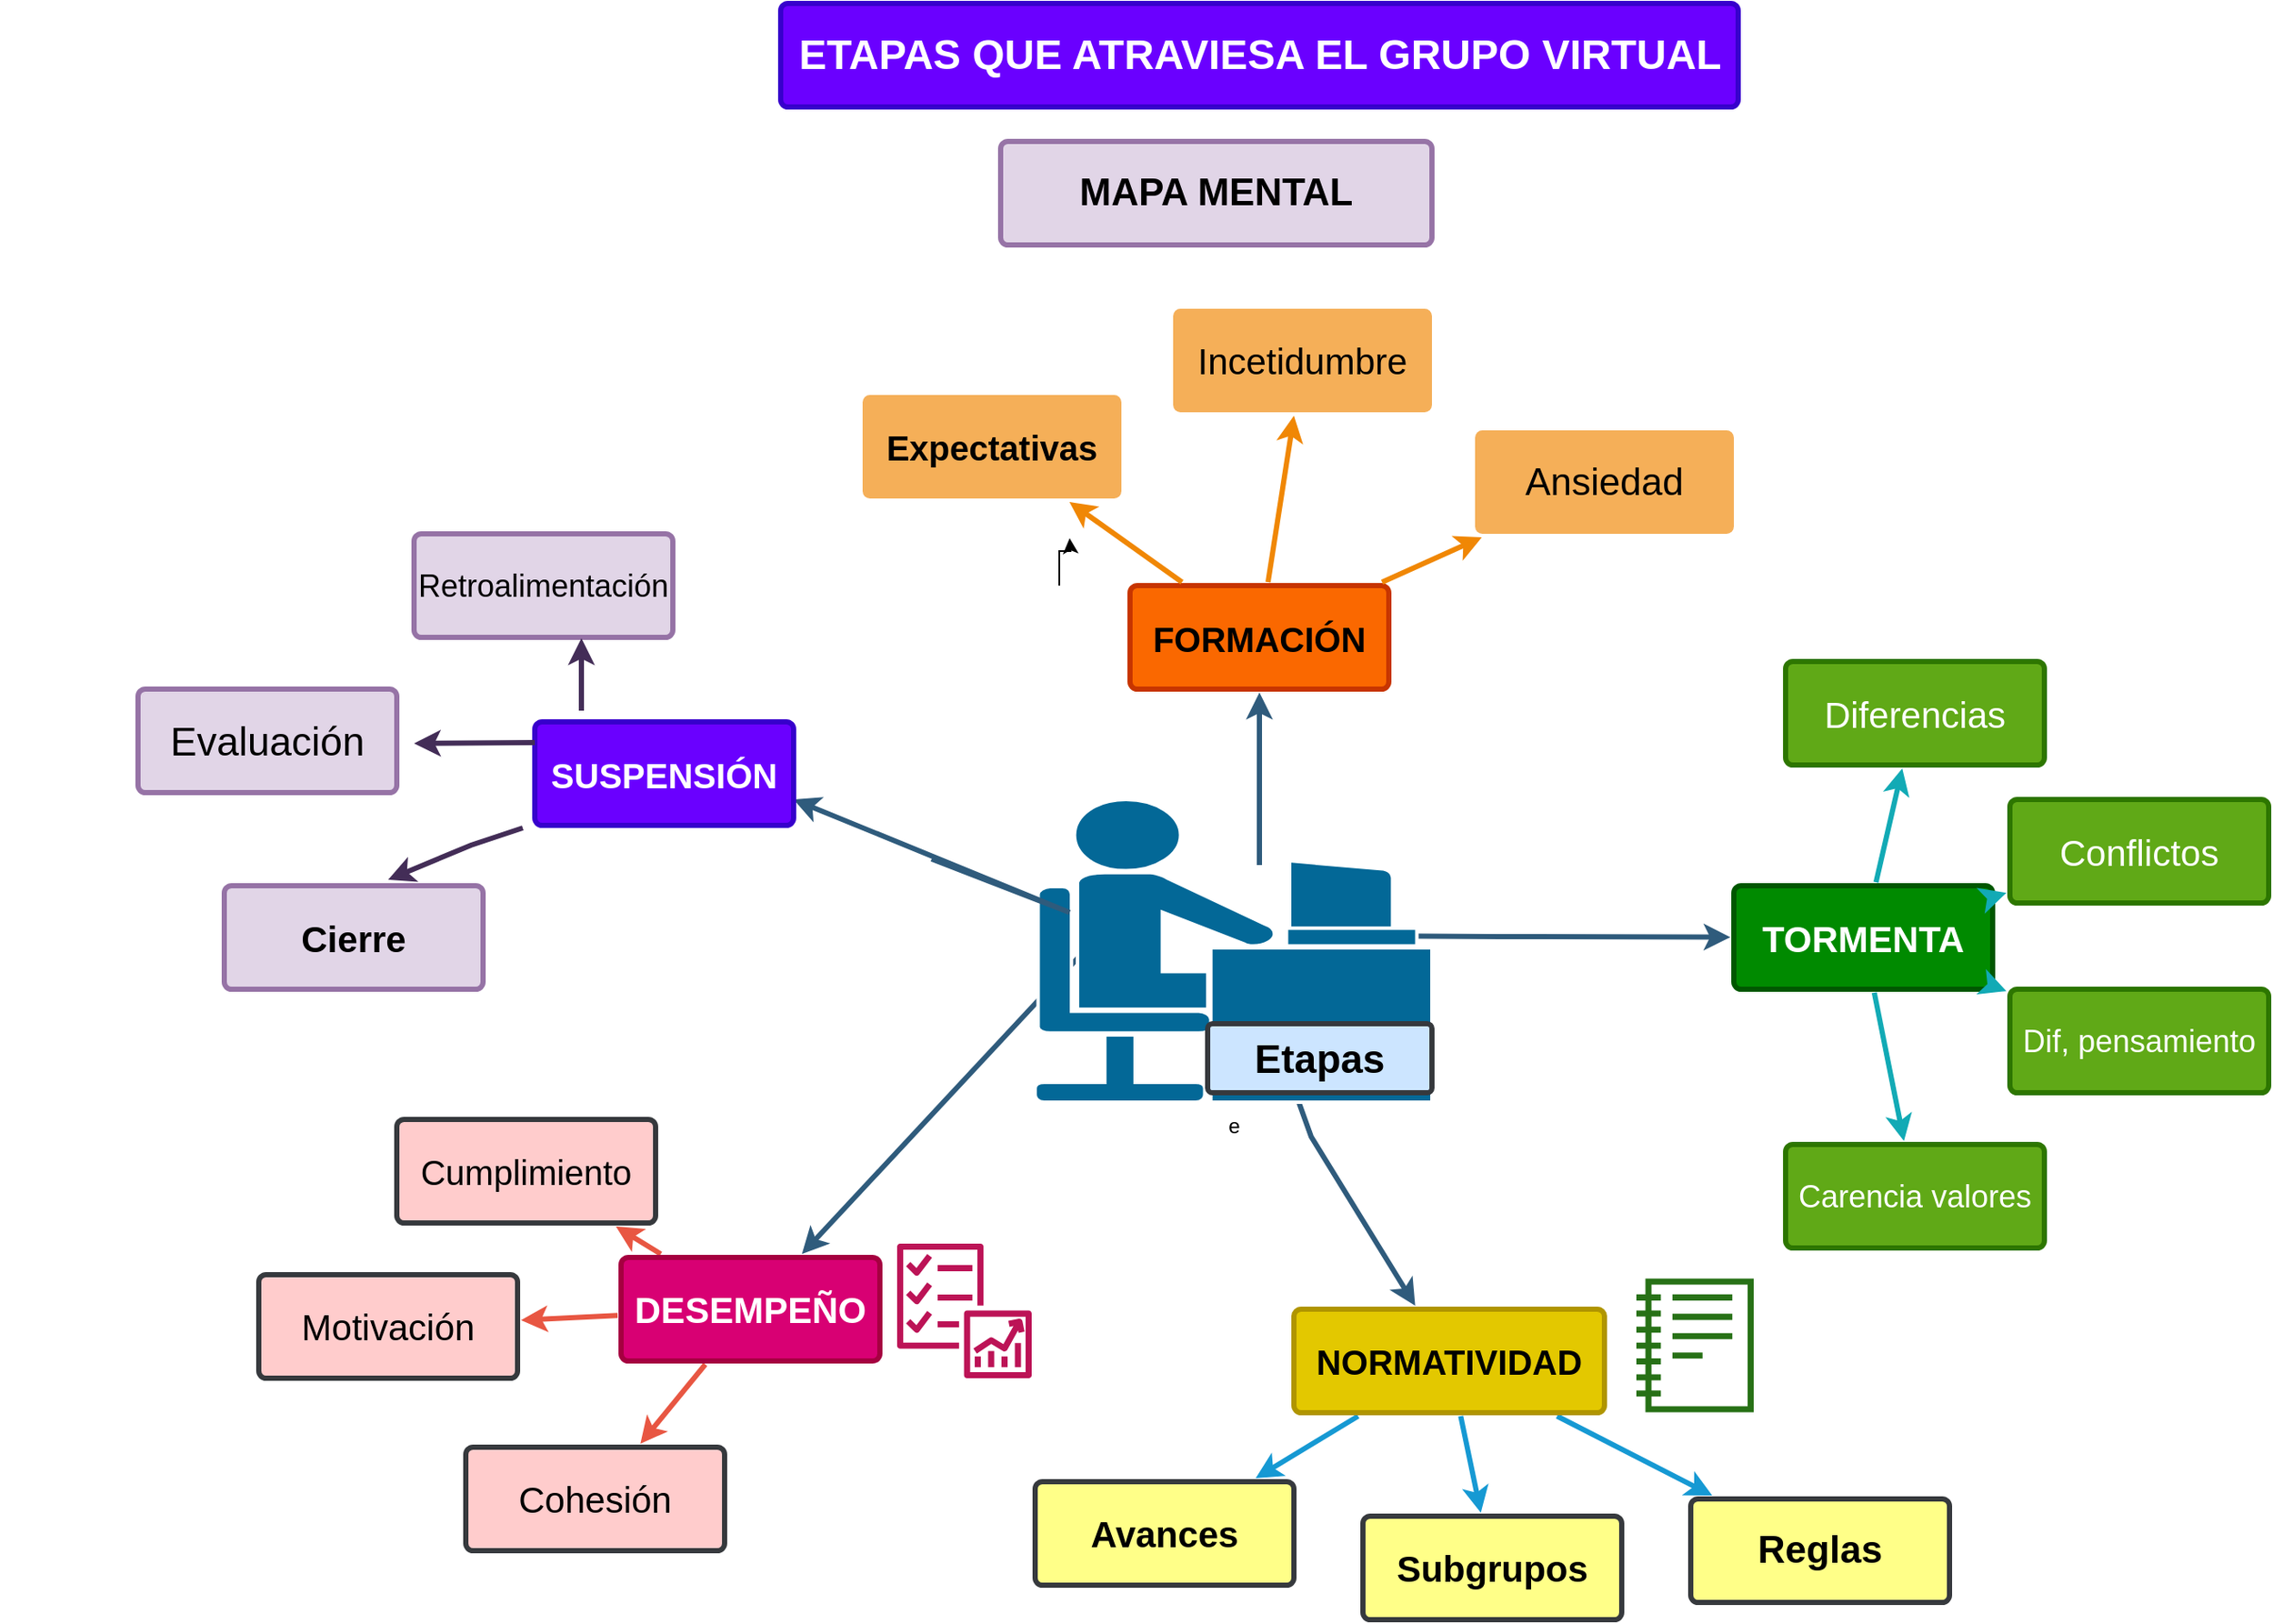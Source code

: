 <mxfile version="13.6.2" type="github">
  <diagram id="6a731a19-8d31-9384-78a2-239565b7b9f0" name="Page-1">
    <mxGraphModel dx="2616" dy="1630" grid="1" gridSize="10" guides="1" tooltips="1" connect="1" arrows="1" fold="1" page="1" pageScale="1" pageWidth="1169" pageHeight="827" background="#ffffff" math="0" shadow="0">
      <root>
        <mxCell id="0" />
        <mxCell id="1" parent="0" />
        <mxCell id="1745" value="" style="edgeStyle=none;rounded=0;jumpStyle=none;html=1;shadow=0;labelBackgroundColor=none;startArrow=none;startFill=0;endArrow=classic;endFill=1;jettySize=auto;orthogonalLoop=1;strokeColor=#2F5B7C;strokeWidth=3;fontFamily=Helvetica;fontSize=16;fontColor=#23445D;spacing=5;" parent="1" target="1764" edge="1">
          <mxGeometry relative="1" as="geometry">
            <mxPoint x="570" y="389.5" as="sourcePoint" />
            <Array as="points">
              <mxPoint x="570" y="347" />
            </Array>
          </mxGeometry>
        </mxCell>
        <mxCell id="1746" value="" style="edgeStyle=none;rounded=0;jumpStyle=none;html=1;shadow=0;labelBackgroundColor=none;startArrow=none;startFill=0;endArrow=classic;endFill=1;jettySize=auto;orthogonalLoop=1;strokeColor=#2F5B7C;strokeWidth=3;fontFamily=Helvetica;fontSize=16;fontColor=#23445D;spacing=5;" parent="1" target="1771" edge="1">
          <mxGeometry relative="1" as="geometry">
            <mxPoint x="647" y="430.607" as="sourcePoint" />
            <Array as="points">
              <mxPoint x="710" y="431" />
            </Array>
          </mxGeometry>
        </mxCell>
        <mxCell id="1747" value="" style="edgeStyle=none;rounded=0;jumpStyle=none;html=1;shadow=0;labelBackgroundColor=none;startArrow=none;startFill=0;endArrow=classic;endFill=1;jettySize=auto;orthogonalLoop=1;strokeColor=#2F5B7C;strokeWidth=3;fontFamily=Helvetica;fontSize=16;fontColor=#23445D;spacing=5;" parent="1" target="1760" edge="1">
          <mxGeometry relative="1" as="geometry">
            <mxPoint x="570" y="463.5" as="sourcePoint" />
            <Array as="points">
              <mxPoint x="600" y="547" />
            </Array>
          </mxGeometry>
        </mxCell>
        <mxCell id="1748" value="" style="edgeStyle=none;rounded=0;jumpStyle=none;html=1;shadow=0;labelBackgroundColor=none;startArrow=none;startFill=0;endArrow=classic;endFill=1;jettySize=auto;orthogonalLoop=1;strokeColor=#2F5B7C;strokeWidth=3;fontFamily=Helvetica;fontSize=16;fontColor=#23445D;spacing=5;" parent="1" target="1753" edge="1">
          <mxGeometry relative="1" as="geometry">
            <mxPoint x="480" y="427" as="sourcePoint" />
            <mxPoint x="350" y="551.5" as="targetPoint" />
          </mxGeometry>
        </mxCell>
        <mxCell id="1750" value="" style="edgeStyle=none;rounded=1;jumpStyle=none;html=1;shadow=0;labelBackgroundColor=none;startArrow=none;startFill=0;jettySize=auto;orthogonalLoop=1;strokeColor=#E85642;strokeWidth=3;fontFamily=Helvetica;fontSize=14;fontColor=#FFFFFF;spacing=5;fontStyle=1;fillColor=#b0e3e6;" parent="1" source="1753" target="1756" edge="1">
          <mxGeometry relative="1" as="geometry" />
        </mxCell>
        <mxCell id="1751" value="" style="edgeStyle=none;rounded=1;jumpStyle=none;html=1;shadow=0;labelBackgroundColor=none;startArrow=none;startFill=0;jettySize=auto;orthogonalLoop=1;strokeColor=#E85642;strokeWidth=3;fontFamily=Helvetica;fontSize=14;fontColor=#FFFFFF;spacing=5;fontStyle=1;fillColor=#b0e3e6;" parent="1" source="1753" target="1755" edge="1">
          <mxGeometry relative="1" as="geometry" />
        </mxCell>
        <mxCell id="1752" value="" style="edgeStyle=none;rounded=1;jumpStyle=none;html=1;shadow=0;labelBackgroundColor=none;startArrow=none;startFill=0;jettySize=auto;orthogonalLoop=1;strokeColor=#E85642;strokeWidth=3;fontFamily=Helvetica;fontSize=14;fontColor=#FFFFFF;spacing=5;fontStyle=1;fillColor=#b0e3e6;" parent="1" source="1753" target="1754" edge="1">
          <mxGeometry relative="1" as="geometry" />
        </mxCell>
        <mxCell id="1753" value="DESEMPEÑO" style="rounded=1;whiteSpace=wrap;html=1;shadow=0;labelBackgroundColor=none;strokeColor=#A50040;strokeWidth=3;fillColor=#d80073;fontFamily=Helvetica;fontSize=21;fontColor=#ffffff;align=center;spacing=5;fontStyle=1;arcSize=7;perimeterSpacing=2;" parent="1" vertex="1">
          <mxGeometry x="200" y="617" width="150" height="60" as="geometry" />
        </mxCell>
        <mxCell id="1754" value="Cohesión" style="rounded=1;whiteSpace=wrap;html=1;shadow=0;labelBackgroundColor=none;strokeColor=#36393d;strokeWidth=3;fillColor=#ffcccc;fontFamily=Helvetica;fontSize=21;align=center;spacing=5;fontStyle=0;arcSize=7;perimeterSpacing=2;" parent="1" vertex="1">
          <mxGeometry x="110" y="727" width="150" height="60" as="geometry" />
        </mxCell>
        <mxCell id="1755" value="Motivación" style="rounded=1;whiteSpace=wrap;html=1;shadow=0;labelBackgroundColor=none;strokeColor=#36393d;strokeWidth=3;fillColor=#ffcccc;fontFamily=Helvetica;fontSize=21;align=center;spacing=5;fontStyle=0;arcSize=7;perimeterSpacing=2;" parent="1" vertex="1">
          <mxGeometry x="-10" y="627" width="150" height="60" as="geometry" />
        </mxCell>
        <mxCell id="1756" value="Cumplimiento" style="rounded=1;whiteSpace=wrap;html=1;shadow=0;labelBackgroundColor=none;strokeColor=#36393d;strokeWidth=3;fillColor=#ffcccc;fontFamily=Helvetica;fontSize=20;align=center;spacing=5;fontStyle=0;arcSize=7;perimeterSpacing=2;" parent="1" vertex="1">
          <mxGeometry x="70" y="537" width="150" height="60" as="geometry" />
        </mxCell>
        <mxCell id="1757" value="" style="edgeStyle=none;rounded=0;jumpStyle=none;html=1;shadow=0;labelBackgroundColor=none;startArrow=none;startFill=0;endArrow=classic;endFill=1;jettySize=auto;orthogonalLoop=1;strokeColor=#1699D3;strokeWidth=3;fontFamily=Helvetica;fontSize=14;fontColor=#FFFFFF;spacing=5;" parent="1" source="1760" target="1763" edge="1">
          <mxGeometry relative="1" as="geometry" />
        </mxCell>
        <mxCell id="1758" value="" style="edgeStyle=none;rounded=0;jumpStyle=none;html=1;shadow=0;labelBackgroundColor=none;startArrow=none;startFill=0;endArrow=classic;endFill=1;jettySize=auto;orthogonalLoop=1;strokeColor=#1699D3;strokeWidth=3;fontFamily=Helvetica;fontSize=14;fontColor=#FFFFFF;spacing=5;" parent="1" source="1760" target="1762" edge="1">
          <mxGeometry relative="1" as="geometry" />
        </mxCell>
        <mxCell id="1759" value="" style="edgeStyle=none;rounded=0;jumpStyle=none;html=1;shadow=0;labelBackgroundColor=none;startArrow=none;startFill=0;endArrow=classic;endFill=1;jettySize=auto;orthogonalLoop=1;strokeColor=#1699D3;strokeWidth=3;fontFamily=Helvetica;fontSize=14;fontColor=#FFFFFF;spacing=5;" parent="1" source="1760" target="1761" edge="1">
          <mxGeometry relative="1" as="geometry" />
        </mxCell>
        <mxCell id="1760" value="NORMATIVIDAD" style="rounded=1;whiteSpace=wrap;html=1;shadow=0;labelBackgroundColor=none;strokeColor=#B09500;strokeWidth=3;fontFamily=Helvetica;fontSize=20;align=center;spacing=5;fontStyle=1;arcSize=7;perimeterSpacing=2;fillColor=#e3c800;" parent="1" vertex="1">
          <mxGeometry x="590" y="647" width="180" height="60" as="geometry" />
        </mxCell>
        <mxCell id="1761" value="Reglas" style="rounded=1;whiteSpace=wrap;html=1;shadow=0;labelBackgroundColor=none;strokeColor=#36393d;strokeWidth=3;fillColor=#ffff88;fontFamily=Helvetica;fontSize=22;align=center;spacing=5;arcSize=7;perimeterSpacing=2;fontStyle=1;" parent="1" vertex="1">
          <mxGeometry x="820" y="757" width="150" height="60" as="geometry" />
        </mxCell>
        <mxCell id="1762" value="Subgrupos" style="rounded=1;whiteSpace=wrap;html=1;shadow=0;labelBackgroundColor=none;strokeColor=#36393d;strokeWidth=3;fillColor=#ffff88;fontFamily=Helvetica;fontSize=21;align=center;spacing=5;arcSize=7;perimeterSpacing=2;fontStyle=1" parent="1" vertex="1">
          <mxGeometry x="630" y="767" width="150" height="60" as="geometry" />
        </mxCell>
        <mxCell id="1763" value="Avances" style="rounded=1;whiteSpace=wrap;html=1;shadow=0;labelBackgroundColor=none;strokeColor=#36393d;strokeWidth=3;fillColor=#ffff88;fontFamily=Helvetica;fontSize=21;align=center;spacing=5;arcSize=7;perimeterSpacing=2;fontStyle=1" parent="1" vertex="1">
          <mxGeometry x="440" y="747" width="150" height="60" as="geometry" />
        </mxCell>
        <mxCell id="1764" value="FORMACIÓN" style="rounded=1;whiteSpace=wrap;html=1;shadow=0;labelBackgroundColor=none;strokeColor=#C73500;strokeWidth=3;fillColor=#fa6800;fontFamily=Helvetica;fontSize=20;align=center;spacing=5;fontStyle=1;arcSize=7;perimeterSpacing=2;" parent="1" vertex="1">
          <mxGeometry x="495" y="227.5" width="150" height="60" as="geometry" />
        </mxCell>
        <mxCell id="1765" value="Ansiedad" style="rounded=1;whiteSpace=wrap;html=1;shadow=0;labelBackgroundColor=none;strokeColor=none;strokeWidth=3;fillColor=#f5af58;fontFamily=Helvetica;fontSize=22;align=center;spacing=5;arcSize=7;perimeterSpacing=2;" parent="1" vertex="1">
          <mxGeometry x="695" y="137.5" width="150" height="60" as="geometry" />
        </mxCell>
        <mxCell id="1766" value="" style="edgeStyle=none;rounded=0;jumpStyle=none;html=1;shadow=0;labelBackgroundColor=none;startArrow=none;startFill=0;endArrow=classic;endFill=1;jettySize=auto;orthogonalLoop=1;strokeColor=#F08705;strokeWidth=3;fontFamily=Helvetica;fontSize=14;fontColor=#FFFFFF;spacing=5;" parent="1" source="1764" target="1765" edge="1">
          <mxGeometry relative="1" as="geometry" />
        </mxCell>
        <mxCell id="1767" value="Incetidumbre" style="rounded=1;whiteSpace=wrap;html=1;shadow=0;labelBackgroundColor=none;strokeColor=none;strokeWidth=3;fillColor=#f5af58;fontFamily=Helvetica;fontSize=21;align=center;spacing=5;arcSize=7;perimeterSpacing=2;" parent="1" vertex="1">
          <mxGeometry x="520" y="67" width="150" height="60" as="geometry" />
        </mxCell>
        <mxCell id="1768" value="" style="edgeStyle=none;rounded=0;jumpStyle=none;html=1;shadow=0;labelBackgroundColor=none;startArrow=none;startFill=0;endArrow=classic;endFill=1;jettySize=auto;orthogonalLoop=1;strokeColor=#F08705;strokeWidth=3;fontFamily=Helvetica;fontSize=14;fontColor=#FFFFFF;spacing=5;" parent="1" source="1764" target="1767" edge="1">
          <mxGeometry relative="1" as="geometry" />
        </mxCell>
        <mxCell id="1769" value="Expectativas" style="rounded=1;whiteSpace=wrap;html=1;shadow=0;labelBackgroundColor=none;strokeColor=none;strokeWidth=3;fillColor=#f5af58;fontFamily=Helvetica;fontSize=20;align=center;spacing=5;arcSize=7;perimeterSpacing=2;fontStyle=1;" parent="1" vertex="1">
          <mxGeometry x="340" y="117" width="150" height="60" as="geometry" />
        </mxCell>
        <mxCell id="1770" value="" style="edgeStyle=none;rounded=0;jumpStyle=none;html=1;shadow=0;labelBackgroundColor=none;startArrow=none;startFill=0;endArrow=classic;endFill=1;jettySize=auto;orthogonalLoop=1;strokeColor=#F08705;strokeWidth=3;fontFamily=Helvetica;fontSize=14;fontColor=#FFFFFF;spacing=5;" parent="1" source="1764" target="1769" edge="1">
          <mxGeometry relative="1" as="geometry" />
        </mxCell>
        <mxCell id="1771" value="TORMENTA" style="rounded=1;whiteSpace=wrap;html=1;shadow=0;labelBackgroundColor=none;strokeColor=#005700;strokeWidth=3;fillColor=#008a00;fontFamily=Helvetica;fontSize=21;fontColor=#ffffff;align=center;spacing=5;fontStyle=1;arcSize=7;perimeterSpacing=2;" parent="1" vertex="1">
          <mxGeometry x="845" y="401.5" width="150" height="60" as="geometry" />
        </mxCell>
        <mxCell id="1772" value="Carencia valores" style="rounded=1;whiteSpace=wrap;html=1;shadow=0;labelBackgroundColor=none;strokeColor=#2D7600;strokeWidth=3;fillColor=#60a917;fontFamily=Helvetica;fontSize=18;align=center;spacing=5;fontStyle=0;arcSize=7;perimeterSpacing=2;fontColor=#ffffff;" parent="1" vertex="1">
          <mxGeometry x="875" y="551.5" width="150" height="60" as="geometry" />
        </mxCell>
        <mxCell id="1773" value="" style="edgeStyle=none;rounded=1;jumpStyle=none;html=1;shadow=0;labelBackgroundColor=none;startArrow=none;startFill=0;jettySize=auto;orthogonalLoop=1;strokeColor=#12AAB5;strokeWidth=3;fontFamily=Helvetica;fontSize=14;fontColor=#FFFFFF;spacing=5;fontStyle=1;fillColor=#b0e3e6;" parent="1" source="1771" target="1772" edge="1">
          <mxGeometry relative="1" as="geometry" />
        </mxCell>
        <mxCell id="1774" value="Dif, pensamiento" style="rounded=1;whiteSpace=wrap;html=1;shadow=0;labelBackgroundColor=none;strokeColor=#2D7600;strokeWidth=3;fillColor=#60a917;fontFamily=Helvetica;fontSize=18;fontColor=#ffffff;align=center;spacing=5;fontStyle=0;arcSize=7;perimeterSpacing=2;" parent="1" vertex="1">
          <mxGeometry x="1005" y="461.5" width="150" height="60" as="geometry" />
        </mxCell>
        <mxCell id="1775" value="" style="edgeStyle=none;rounded=1;jumpStyle=none;html=1;shadow=0;labelBackgroundColor=none;startArrow=none;startFill=0;jettySize=auto;orthogonalLoop=1;strokeColor=#12AAB5;strokeWidth=3;fontFamily=Helvetica;fontSize=14;fontColor=#FFFFFF;spacing=5;fontStyle=1;fillColor=#b0e3e6;" parent="1" source="1771" target="1774" edge="1">
          <mxGeometry relative="1" as="geometry" />
        </mxCell>
        <mxCell id="1776" value="Conflictos" style="rounded=1;whiteSpace=wrap;html=1;shadow=0;labelBackgroundColor=none;strokeColor=#2D7600;strokeWidth=3;fillColor=#60a917;fontFamily=Helvetica;fontSize=21;fontColor=#ffffff;align=center;spacing=5;fontStyle=0;arcSize=7;perimeterSpacing=2;" parent="1" vertex="1">
          <mxGeometry x="1005" y="351.5" width="150" height="60" as="geometry" />
        </mxCell>
        <mxCell id="1777" value="" style="edgeStyle=none;rounded=1;jumpStyle=none;html=1;shadow=0;labelBackgroundColor=none;startArrow=none;startFill=0;jettySize=auto;orthogonalLoop=1;strokeColor=#12AAB5;strokeWidth=3;fontFamily=Helvetica;fontSize=14;fontColor=#FFFFFF;spacing=5;fontStyle=1;fillColor=#b0e3e6;" parent="1" source="1771" target="1776" edge="1">
          <mxGeometry relative="1" as="geometry" />
        </mxCell>
        <mxCell id="1778" value="Diferencias" style="rounded=1;whiteSpace=wrap;html=1;shadow=0;labelBackgroundColor=none;strokeColor=#2D7600;strokeWidth=3;fillColor=#60a917;fontFamily=Helvetica;fontSize=21;fontColor=#ffffff;align=center;spacing=5;fontStyle=0;arcSize=7;perimeterSpacing=2;" parent="1" vertex="1">
          <mxGeometry x="875" y="271.5" width="150" height="60" as="geometry" />
        </mxCell>
        <mxCell id="1779" value="" style="edgeStyle=none;rounded=1;jumpStyle=none;html=1;shadow=0;labelBackgroundColor=none;startArrow=none;startFill=0;jettySize=auto;orthogonalLoop=1;strokeColor=#12AAB5;strokeWidth=3;fontFamily=Helvetica;fontSize=14;fontColor=#FFFFFF;spacing=5;fontStyle=1;fillColor=#b0e3e6;" parent="1" source="1771" target="1778" edge="1">
          <mxGeometry relative="1" as="geometry" />
        </mxCell>
        <mxCell id="UOxdSH6ng1Q41oucrjyX-1782" value="e" style="shape=mxgraph.cisco.people.androgenous_person;html=1;dashed=0;fillColor=#036897;strokeColor=#ffffff;strokeWidth=2;verticalLabelPosition=bottom;verticalAlign=top" vertex="1" parent="1">
          <mxGeometry x="440" y="351.5" width="230" height="175.5" as="geometry" />
        </mxCell>
        <mxCell id="UOxdSH6ng1Q41oucrjyX-1786" value="" style="edgeStyle=none;rounded=0;jumpStyle=none;html=1;shadow=0;labelBackgroundColor=none;startArrow=none;startFill=0;endArrow=classic;endFill=1;jettySize=auto;orthogonalLoop=1;strokeColor=#2F5B7C;strokeWidth=3;fontFamily=Helvetica;fontSize=16;fontColor=#23445D;spacing=5;" edge="1" parent="1">
          <mxGeometry relative="1" as="geometry">
            <mxPoint x="380" y="386" as="sourcePoint" />
            <mxPoint x="300" y="351.5" as="targetPoint" />
            <Array as="points">
              <mxPoint x="460" y="417" />
            </Array>
          </mxGeometry>
        </mxCell>
        <mxCell id="UOxdSH6ng1Q41oucrjyX-1787" value="SUSPENSIÓN" style="rounded=1;whiteSpace=wrap;html=1;shadow=0;labelBackgroundColor=none;strokeWidth=3;fillColor=#6a00ff;fontFamily=Helvetica;fontSize=20;align=center;spacing=5;fontStyle=1;arcSize=7;perimeterSpacing=2;strokeColor=#3700CC;fontColor=#ffffff;" vertex="1" parent="1">
          <mxGeometry x="150" y="306.5" width="150" height="60" as="geometry" />
        </mxCell>
        <mxCell id="UOxdSH6ng1Q41oucrjyX-1790" value="Cierre" style="rounded=1;whiteSpace=wrap;html=1;shadow=0;labelBackgroundColor=none;strokeColor=#9673a6;strokeWidth=3;fillColor=#e1d5e7;fontFamily=Helvetica;fontSize=21;align=center;spacing=5;arcSize=7;perimeterSpacing=2;fontStyle=1" vertex="1" parent="1">
          <mxGeometry x="-30" y="401.5" width="150" height="60" as="geometry" />
        </mxCell>
        <mxCell id="UOxdSH6ng1Q41oucrjyX-1791" value="Evaluación" style="rounded=1;whiteSpace=wrap;html=1;shadow=0;labelBackgroundColor=none;strokeColor=#9673a6;strokeWidth=3;fillColor=#e1d5e7;fontFamily=Helvetica;fontSize=23;align=center;spacing=5;arcSize=7;perimeterSpacing=2;" vertex="1" parent="1">
          <mxGeometry x="-80" y="287.5" width="150" height="60" as="geometry" />
        </mxCell>
        <mxCell id="UOxdSH6ng1Q41oucrjyX-1792" value="Retroalimentación" style="rounded=1;whiteSpace=wrap;html=1;shadow=0;labelBackgroundColor=none;strokeColor=#9673a6;strokeWidth=3;fillColor=#e1d5e7;fontFamily=Helvetica;fontSize=18;align=center;spacing=5;arcSize=7;perimeterSpacing=2;" vertex="1" parent="1">
          <mxGeometry x="80" y="197.5" width="150" height="60" as="geometry" />
        </mxCell>
        <mxCell id="UOxdSH6ng1Q41oucrjyX-1798" value="Etapas" style="rounded=1;whiteSpace=wrap;html=1;shadow=0;labelBackgroundColor=none;strokeColor=#36393d;strokeWidth=3;fillColor=#cce5ff;fontFamily=Helvetica;fontSize=23;align=center;spacing=5;arcSize=7;perimeterSpacing=2;fontStyle=1" vertex="1" parent="1">
          <mxGeometry x="540" y="481.5" width="130" height="40" as="geometry" />
        </mxCell>
        <mxCell id="UOxdSH6ng1Q41oucrjyX-1799" value="ETAPAS QUE ATRAVIESA EL GRUPO VIRTUAL" style="rounded=1;whiteSpace=wrap;html=1;shadow=0;labelBackgroundColor=none;strokeWidth=3;fillColor=#6a00ff;fontFamily=Helvetica;fontSize=24;align=center;spacing=5;fontStyle=1;arcSize=7;perimeterSpacing=2;strokeColor=#3700CC;fontColor=#ffffff;" vertex="1" parent="1">
          <mxGeometry x="292.5" y="-110" width="555" height="60" as="geometry" />
        </mxCell>
        <mxCell id="UOxdSH6ng1Q41oucrjyX-1800" value="MAPA MENTAL" style="rounded=1;whiteSpace=wrap;html=1;shadow=0;labelBackgroundColor=none;strokeColor=#9673a6;strokeWidth=3;fillColor=#e1d5e7;fontFamily=Helvetica;fontSize=22;align=center;spacing=5;arcSize=7;perimeterSpacing=2;fontStyle=1" vertex="1" parent="1">
          <mxGeometry x="420" y="-30" width="250" height="60" as="geometry" />
        </mxCell>
        <mxCell id="UOxdSH6ng1Q41oucrjyX-1801" value="" style="shape=image;html=1;verticalAlign=top;verticalLabelPosition=bottom;labelBackgroundColor=#ffffff;imageAspect=0;aspect=fixed;image=https://cdn3.iconfinder.com/data/icons/e-learning-outline-distance-education/512/E-learning_evaluate-128.png;strokeColor=#6600CC;fillColor=#000099;fontSize=22;fontColor=#000000;" vertex="1" parent="1">
          <mxGeometry x="-160" y="287.5" width="57" height="57" as="geometry" />
        </mxCell>
        <mxCell id="UOxdSH6ng1Q41oucrjyX-1803" value="" style="shape=image;html=1;verticalAlign=top;verticalLabelPosition=bottom;labelBackgroundColor=#ffffff;imageAspect=0;aspect=fixed;image=https://cdn1.iconfinder.com/data/icons/hawcons/32/699843-icon-4-cloud-rain-128.png;strokeColor=#6600CC;fillColor=#000099;fontSize=22;fontColor=#000000;" vertex="1" parent="1">
          <mxGeometry x="770" y="306.5" width="105" height="105" as="geometry" />
        </mxCell>
        <mxCell id="UOxdSH6ng1Q41oucrjyX-1804" value="" style="outlineConnect=0;fontColor=#232F3E;gradientColor=none;fillColor=#BC1356;strokeColor=none;dashed=0;verticalLabelPosition=bottom;verticalAlign=top;align=center;html=1;fontSize=12;fontStyle=0;aspect=fixed;pointerEvents=1;shape=mxgraph.aws4.checklist_performance;" vertex="1" parent="1">
          <mxGeometry x="360" y="609" width="78" height="78" as="geometry" />
        </mxCell>
        <mxCell id="UOxdSH6ng1Q41oucrjyX-1815" style="edgeStyle=orthogonalEdgeStyle;rounded=0;orthogonalLoop=1;jettySize=auto;html=1;fontSize=23;fontColor=#000000;" edge="1" parent="1" source="UOxdSH6ng1Q41oucrjyX-1805">
          <mxGeometry relative="1" as="geometry">
            <mxPoint x="460" y="200" as="targetPoint" />
          </mxGeometry>
        </mxCell>
        <mxCell id="UOxdSH6ng1Q41oucrjyX-1805" value="" style="shape=image;html=1;verticalAlign=top;verticalLabelPosition=bottom;labelBackgroundColor=#ffffff;imageAspect=0;aspect=fixed;image=https://cdn0.iconfinder.com/data/icons/business-management-2-14/256/b-84-128.png;strokeColor=#6600CC;fillColor=#000099;fontSize=22;fontColor=#000000;" vertex="1" parent="1">
          <mxGeometry x="420" y="227.5" width="68" height="68" as="geometry" />
        </mxCell>
        <mxCell id="UOxdSH6ng1Q41oucrjyX-1808" value="" style="shape=image;html=1;verticalAlign=top;verticalLabelPosition=bottom;labelBackgroundColor=#ffffff;imageAspect=0;aspect=fixed;image=https://cdn0.iconfinder.com/data/icons/sport-achievment-badges/128/sport_badges-11-128.png;strokeColor=#6600CC;fillColor=#000099;fontSize=22;fontColor=#000000;" vertex="1" parent="1">
          <mxGeometry x="183.5" y="375" width="76.5" height="76.5" as="geometry" />
        </mxCell>
        <mxCell id="UOxdSH6ng1Q41oucrjyX-1810" value="" style="outlineConnect=0;fontColor=#232F3E;gradientColor=none;fillColor=#277116;strokeColor=none;dashed=0;verticalLabelPosition=bottom;verticalAlign=top;align=center;html=1;fontSize=12;fontStyle=0;aspect=fixed;pointerEvents=1;shape=mxgraph.aws4.notebook;" vertex="1" parent="1">
          <mxGeometry x="788.5" y="629" width="68" height="78" as="geometry" />
        </mxCell>
        <mxCell id="UOxdSH6ng1Q41oucrjyX-1814" value="" style="edgeStyle=none;rounded=0;jumpStyle=none;html=1;shadow=0;labelBackgroundColor=none;startArrow=none;startFill=0;endArrow=classic;endFill=1;jettySize=auto;orthogonalLoop=1;strokeColor=#432D57;strokeWidth=3;fontFamily=Helvetica;fontSize=14;fontColor=#FFFFFF;spacing=5;fillColor=#76608a;" edge="1" parent="1">
          <mxGeometry relative="1" as="geometry">
            <mxPoint x="177" y="300" as="sourcePoint" />
            <mxPoint x="177" y="258" as="targetPoint" />
            <Array as="points">
              <mxPoint x="177" y="298" />
            </Array>
          </mxGeometry>
        </mxCell>
        <mxCell id="UOxdSH6ng1Q41oucrjyX-1817" value="" style="edgeStyle=none;rounded=0;jumpStyle=none;html=1;shadow=0;labelBackgroundColor=none;startArrow=none;startFill=0;endArrow=classic;endFill=1;jettySize=auto;orthogonalLoop=1;strokeColor=#432D57;strokeWidth=3;fontFamily=Helvetica;fontSize=14;fontColor=#FFFFFF;spacing=5;fillColor=#76608a;" edge="1" parent="1">
          <mxGeometry relative="1" as="geometry">
            <mxPoint x="143" y="368" as="sourcePoint" />
            <mxPoint x="65" y="398" as="targetPoint" />
            <Array as="points">
              <mxPoint x="113" y="378" />
            </Array>
          </mxGeometry>
        </mxCell>
        <mxCell id="UOxdSH6ng1Q41oucrjyX-1818" value="" style="edgeStyle=none;rounded=0;jumpStyle=none;html=1;shadow=0;labelBackgroundColor=none;startArrow=none;startFill=0;endArrow=classic;endFill=1;jettySize=auto;orthogonalLoop=1;strokeColor=#432D57;strokeWidth=3;fontFamily=Helvetica;fontSize=14;fontColor=#FFFFFF;spacing=5;fillColor=#76608a;" edge="1" parent="1">
          <mxGeometry relative="1" as="geometry">
            <mxPoint x="150" y="318.5" as="sourcePoint" />
            <mxPoint x="80" y="319" as="targetPoint" />
          </mxGeometry>
        </mxCell>
      </root>
    </mxGraphModel>
  </diagram>
</mxfile>
